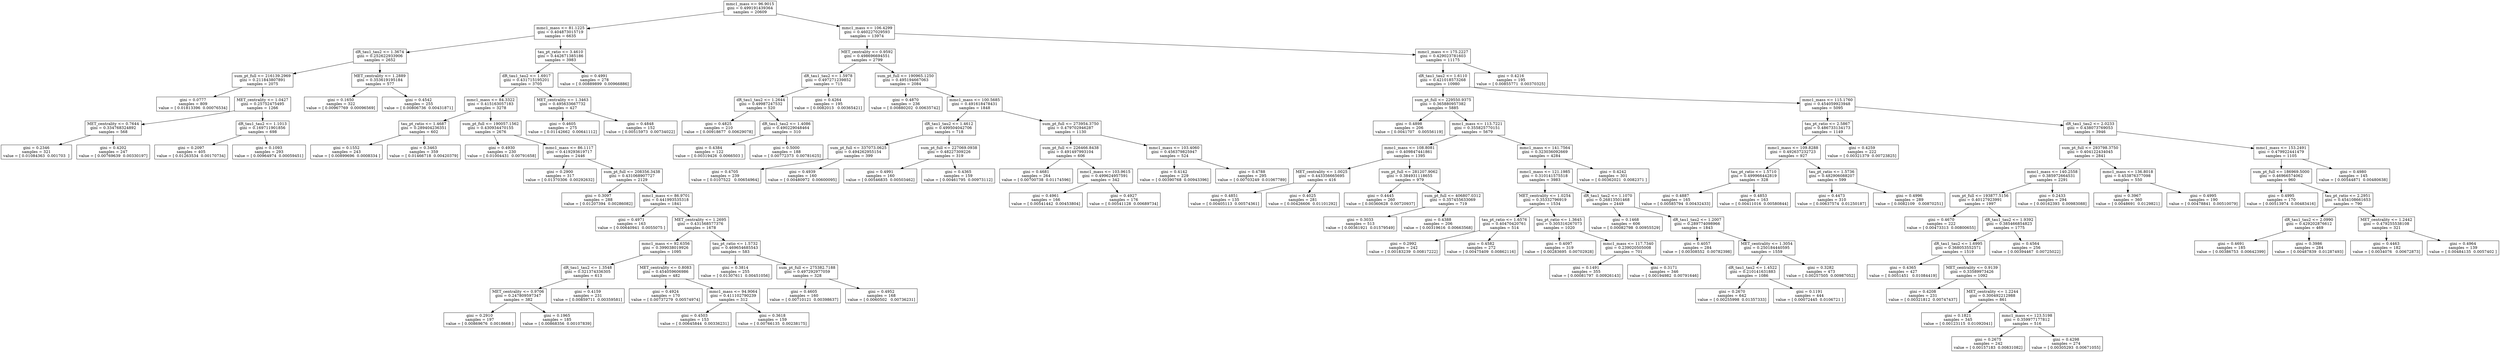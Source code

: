 digraph Tree {
0 [label="mmc1_mass <= 96.9015\ngini = 0.499191439364\nsamples = 20609", shape="box"] ;
1 [label="mmc1_mass <= 81.1225\ngini = 0.404873015719\nsamples = 6635", shape="box"] ;
0 -> 1 ;
2 [label="dR_tau1_tau2 <= 1.3674\ngini = 0.252622933906\nsamples = 2652", shape="box"] ;
1 -> 2 ;
3 [label="sum_pt_full <= 216139.2969\ngini = 0.211843807891\nsamples = 2075", shape="box"] ;
2 -> 3 ;
4 [label="gini = 0.0777\nsamples = 809\nvalue = [ 0.01813396  0.00076534]", shape="box"] ;
3 -> 4 ;
5 [label="MET_centrality <= 1.0427\ngini = 0.25752475495\nsamples = 1266", shape="box"] ;
3 -> 5 ;
6 [label="MET_centrality <= 0.7644\ngini = 0.334768324892\nsamples = 568", shape="box"] ;
5 -> 6 ;
7 [label="gini = 0.2346\nsamples = 321\nvalue = [ 0.01084363  0.001703  ]", shape="box"] ;
6 -> 7 ;
8 [label="gini = 0.4202\nsamples = 247\nvalue = [ 0.00769639  0.00330197]", shape="box"] ;
6 -> 8 ;
9 [label="dR_tau1_tau2 <= 1.1013\ngini = 0.169711901856\nsamples = 698", shape="box"] ;
5 -> 9 ;
10 [label="gini = 0.2097\nsamples = 405\nvalue = [ 0.01263534  0.00170734]", shape="box"] ;
9 -> 10 ;
11 [label="gini = 0.1093\nsamples = 293\nvalue = [ 0.00964974  0.00059451]", shape="box"] ;
9 -> 11 ;
12 [label="MET_centrality <= 1.2889\ngini = 0.353619195184\nsamples = 577", shape="box"] ;
2 -> 12 ;
13 [label="gini = 0.1650\nsamples = 322\nvalue = [ 0.00967769  0.00096569]", shape="box"] ;
12 -> 13 ;
14 [label="gini = 0.4542\nsamples = 255\nvalue = [ 0.00806736  0.00431871]", shape="box"] ;
12 -> 14 ;
15 [label="tau_pt_ratio <= 3.4610\ngini = 0.442671385186\nsamples = 3983", shape="box"] ;
1 -> 15 ;
16 [label="dR_tau1_tau2 <= 1.6917\ngini = 0.431715195201\nsamples = 3705", shape="box"] ;
15 -> 16 ;
17 [label="mmc1_mass <= 84.3322\ngini = 0.415163057183\nsamples = 3278", shape="box"] ;
16 -> 17 ;
18 [label="tau_pt_ratio <= 1.4687\ngini = 0.289404236351\nsamples = 602", shape="box"] ;
17 -> 18 ;
19 [label="gini = 0.1552\nsamples = 243\nvalue = [ 0.00899696  0.0008334 ]", shape="box"] ;
18 -> 19 ;
20 [label="gini = 0.3463\nsamples = 359\nvalue = [ 0.01466718  0.00420379]", shape="box"] ;
18 -> 20 ;
21 [label="sum_pt_full <= 190057.1562\ngini = 0.430934470155\nsamples = 2676", shape="box"] ;
17 -> 21 ;
22 [label="gini = 0.4930\nsamples = 230\nvalue = [ 0.01004431  0.00791658]", shape="box"] ;
21 -> 22 ;
23 [label="mmc1_mass <= 86.1117\ngini = 0.419293619717\nsamples = 2446", shape="box"] ;
21 -> 23 ;
24 [label="gini = 0.2900\nsamples = 317\nvalue = [ 0.01370306  0.00292632]", shape="box"] ;
23 -> 24 ;
25 [label="sum_pt_full <= 208356.3438\ngini = 0.431068907727\nsamples = 2129", shape="box"] ;
23 -> 25 ;
26 [label="gini = 0.3097\nsamples = 288\nvalue = [ 0.01207394  0.00286082]", shape="box"] ;
25 -> 26 ;
27 [label="mmc1_mass <= 86.9701\ngini = 0.441993535318\nsamples = 1841", shape="box"] ;
25 -> 27 ;
28 [label="gini = 0.4971\nsamples = 163\nvalue = [ 0.00640941  0.0055075 ]", shape="box"] ;
27 -> 28 ;
29 [label="MET_centrality <= 1.2695\ngini = 0.431568577376\nsamples = 1678", shape="box"] ;
27 -> 29 ;
30 [label="mmc1_mass <= 92.6356\ngini = 0.399038019926\nsamples = 1095", shape="box"] ;
29 -> 30 ;
31 [label="dR_tau1_tau2 <= 1.3548\ngini = 0.321374336305\nsamples = 613", shape="box"] ;
30 -> 31 ;
32 [label="MET_centrality <= 0.9706\ngini = 0.247809597347\nsamples = 382", shape="box"] ;
31 -> 32 ;
33 [label="gini = 0.2910\nsamples = 197\nvalue = [ 0.00869676  0.0018668 ]", shape="box"] ;
32 -> 33 ;
34 [label="gini = 0.1965\nsamples = 185\nvalue = [ 0.00868356  0.00107839]", shape="box"] ;
32 -> 34 ;
35 [label="gini = 0.4159\nsamples = 231\nvalue = [ 0.00859711  0.00359581]", shape="box"] ;
31 -> 35 ;
36 [label="MET_centrality <= 0.8083\ngini = 0.454059606986\nsamples = 482", shape="box"] ;
30 -> 36 ;
37 [label="gini = 0.4924\nsamples = 170\nvalue = [ 0.00737279  0.00574974]", shape="box"] ;
36 -> 37 ;
38 [label="mmc1_mass <= 94.9064\ngini = 0.411102790239\nsamples = 312", shape="box"] ;
36 -> 38 ;
39 [label="gini = 0.4503\nsamples = 153\nvalue = [ 0.00645844  0.00336231]", shape="box"] ;
38 -> 39 ;
40 [label="gini = 0.3618\nsamples = 159\nvalue = [ 0.00766135  0.00238175]", shape="box"] ;
38 -> 40 ;
41 [label="tau_pt_ratio <= 1.5732\ngini = 0.469654685543\nsamples = 583", shape="box"] ;
29 -> 41 ;
42 [label="gini = 0.3814\nsamples = 255\nvalue = [ 0.01307611  0.00451056]", shape="box"] ;
41 -> 42 ;
43 [label="sum_pt_full <= 275382.7188\ngini = 0.497292977059\nsamples = 328", shape="box"] ;
41 -> 43 ;
44 [label="gini = 0.4605\nsamples = 160\nvalue = [ 0.00710121  0.00398637]", shape="box"] ;
43 -> 44 ;
45 [label="gini = 0.4952\nsamples = 168\nvalue = [ 0.0060502   0.00736231]", shape="box"] ;
43 -> 45 ;
46 [label="MET_centrality <= 1.3463\ngini = 0.495633667732\nsamples = 427", shape="box"] ;
16 -> 46 ;
47 [label="gini = 0.4605\nsamples = 275\nvalue = [ 0.01142662  0.00641112]", shape="box"] ;
46 -> 47 ;
48 [label="gini = 0.4848\nsamples = 152\nvalue = [ 0.00515973  0.00734022]", shape="box"] ;
46 -> 48 ;
49 [label="gini = 0.4991\nsamples = 278\nvalue = [ 0.00889899  0.00966886]", shape="box"] ;
15 -> 49 ;
50 [label="mmc1_mass <= 106.4299\ngini = 0.460227029593\nsamples = 13974", shape="box"] ;
0 -> 50 ;
51 [label="MET_centrality <= 0.9592\ngini = 0.498696694551\nsamples = 2799", shape="box"] ;
50 -> 51 ;
52 [label="dR_tau1_tau2 <= 1.5978\ngini = 0.497271239852\nsamples = 715", shape="box"] ;
51 -> 52 ;
53 [label="dR_tau1_tau2 <= 1.2644\ngini = 0.49987247532\nsamples = 520", shape="box"] ;
52 -> 53 ;
54 [label="gini = 0.4825\nsamples = 210\nvalue = [ 0.00918677  0.00629078]", shape="box"] ;
53 -> 54 ;
55 [label="dR_tau1_tau2 <= 1.4086\ngini = 0.490229048464\nsamples = 310", shape="box"] ;
53 -> 55 ;
56 [label="gini = 0.4384\nsamples = 122\nvalue = [ 0.00319426  0.0066503 ]", shape="box"] ;
55 -> 56 ;
57 [label="gini = 0.5000\nsamples = 188\nvalue = [ 0.00772373  0.00781625]", shape="box"] ;
55 -> 57 ;
58 [label="gini = 0.4264\nsamples = 195\nvalue = [ 0.0082013   0.00365421]", shape="box"] ;
52 -> 58 ;
59 [label="sum_pt_full <= 190965.1250\ngini = 0.495194667063\nsamples = 2084", shape="box"] ;
51 -> 59 ;
60 [label="gini = 0.4870\nsamples = 236\nvalue = [ 0.00880202  0.00635742]", shape="box"] ;
59 -> 60 ;
61 [label="mmc1_mass <= 100.5685\ngini = 0.491618478431\nsamples = 1848", shape="box"] ;
59 -> 61 ;
62 [label="dR_tau1_tau2 <= 1.4612\ngini = 0.499504042706\nsamples = 718", shape="box"] ;
61 -> 62 ;
63 [label="sum_pt_full <= 337073.0625\ngini = 0.494262955154\nsamples = 399", shape="box"] ;
62 -> 63 ;
64 [label="gini = 0.4705\nsamples = 239\nvalue = [ 0.0107522   0.00654964]", shape="box"] ;
63 -> 64 ;
65 [label="gini = 0.4939\nsamples = 160\nvalue = [ 0.00480972  0.00600095]", shape="box"] ;
63 -> 65 ;
66 [label="sum_pt_full <= 227069.0938\ngini = 0.48227309226\nsamples = 319", shape="box"] ;
62 -> 66 ;
67 [label="gini = 0.4991\nsamples = 160\nvalue = [ 0.00546835  0.00503462]", shape="box"] ;
66 -> 67 ;
68 [label="gini = 0.4365\nsamples = 159\nvalue = [ 0.00461795  0.00973112]", shape="box"] ;
66 -> 68 ;
69 [label="sum_pt_full <= 273954.3750\ngini = 0.479702946287\nsamples = 1130", shape="box"] ;
61 -> 69 ;
70 [label="sum_pt_full <= 226466.8438\ngini = 0.491497993104\nsamples = 606", shape="box"] ;
69 -> 70 ;
71 [label="gini = 0.4681\nsamples = 264\nvalue = [ 0.00700738  0.01174596]", shape="box"] ;
70 -> 71 ;
72 [label="mmc1_mass <= 103.9615\ngini = 0.499624957591\nsamples = 342", shape="box"] ;
70 -> 72 ;
73 [label="gini = 0.4961\nsamples = 166\nvalue = [ 0.00541442  0.00453804]", shape="box"] ;
72 -> 73 ;
74 [label="gini = 0.4927\nsamples = 176\nvalue = [ 0.00541128  0.00689734]", shape="box"] ;
72 -> 74 ;
75 [label="mmc1_mass <= 103.4060\ngini = 0.456379825947\nsamples = 524", shape="box"] ;
69 -> 75 ;
76 [label="gini = 0.4142\nsamples = 229\nvalue = [ 0.00390768  0.00943396]", shape="box"] ;
75 -> 76 ;
77 [label="gini = 0.4788\nsamples = 295\nvalue = [ 0.00703249  0.01067789]", shape="box"] ;
75 -> 77 ;
78 [label="mmc1_mass <= 175.2227\ngini = 0.429023781603\nsamples = 11175", shape="box"] ;
50 -> 78 ;
79 [label="dR_tau1_tau2 <= 1.6110\ngini = 0.421018573268\nsamples = 10980", shape="box"] ;
78 -> 79 ;
80 [label="sum_pt_full <= 229550.9375\ngini = 0.365880957382\nsamples = 5885", shape="box"] ;
79 -> 80 ;
81 [label="gini = 0.4898\nsamples = 206\nvalue = [ 0.0041707   0.00556119]", shape="box"] ;
80 -> 81 ;
82 [label="mmc1_mass <= 113.7221\ngini = 0.355825770151\nsamples = 5679", shape="box"] ;
80 -> 82 ;
83 [label="mmc1_mass <= 108.8081\ngini = 0.409847441861\nsamples = 1395", shape="box"] ;
82 -> 83 ;
84 [label="MET_centrality <= 1.0025\ngini = 0.443356665695\nsamples = 416", shape="box"] ;
83 -> 84 ;
85 [label="gini = 0.4851\nsamples = 135\nvalue = [ 0.00405113  0.00574361]", shape="box"] ;
84 -> 85 ;
86 [label="gini = 0.4025\nsamples = 281\nvalue = [ 0.00426606  0.01101292]", shape="box"] ;
84 -> 86 ;
87 [label="sum_pt_full <= 281207.9062\ngini = 0.384931118655\nsamples = 979", shape="box"] ;
83 -> 87 ;
88 [label="gini = 0.4445\nsamples = 260\nvalue = [ 0.00360628  0.00720937]", shape="box"] ;
87 -> 88 ;
89 [label="sum_pt_full <= 406807.0312\ngini = 0.357455633069\nsamples = 719", shape="box"] ;
87 -> 89 ;
90 [label="gini = 0.3033\nsamples = 513\nvalue = [ 0.00361921  0.01579549]", shape="box"] ;
89 -> 90 ;
91 [label="gini = 0.4388\nsamples = 206\nvalue = [ 0.00319616  0.00663568]", shape="box"] ;
89 -> 91 ;
92 [label="mmc1_mass <= 141.7564\ngini = 0.323036092669\nsamples = 4284", shape="box"] ;
82 -> 92 ;
93 [label="mmc1_mass <= 121.1985\ngini = 0.310141575518\nsamples = 3983", shape="box"] ;
92 -> 93 ;
94 [label="MET_centrality <= 1.0254\ngini = 0.35332796919\nsamples = 1534", shape="box"] ;
93 -> 94 ;
95 [label="tau_pt_ratio <= 1.6576\ngini = 0.40470420761\nsamples = 514", shape="box"] ;
94 -> 95 ;
96 [label="gini = 0.2992\nsamples = 242\nvalue = [ 0.00183239  0.00817222]", shape="box"] ;
95 -> 96 ;
97 [label="gini = 0.4582\nsamples = 272\nvalue = [ 0.00475409  0.00862116]", shape="box"] ;
95 -> 97 ;
98 [label="tau_pt_ratio <= 1.3645\ngini = 0.305316267073\nsamples = 1020", shape="box"] ;
94 -> 98 ;
99 [label="gini = 0.4097\nsamples = 319\nvalue = [ 0.00283695  0.00702928]", shape="box"] ;
98 -> 99 ;
100 [label="mmc1_mass <= 117.7340\ngini = 0.239020505008\nsamples = 701", shape="box"] ;
98 -> 100 ;
101 [label="gini = 0.1491\nsamples = 355\nvalue = [ 0.00081797  0.00926143]", shape="box"] ;
100 -> 101 ;
102 [label="gini = 0.3171\nsamples = 346\nvalue = [ 0.00194982  0.00791646]", shape="box"] ;
100 -> 102 ;
103 [label="dR_tau1_tau2 <= 1.1070\ngini = 0.26813501468\nsamples = 2449", shape="box"] ;
93 -> 103 ;
104 [label="gini = 0.1468\nsamples = 606\nvalue = [ 0.00082798  0.00955529]", shape="box"] ;
103 -> 104 ;
105 [label="dR_tau1_tau2 <= 1.2007\ngini = 0.289774098966\nsamples = 1843", shape="box"] ;
103 -> 105 ;
106 [label="gini = 0.4057\nsamples = 284\nvalue = [ 0.00308552  0.00782398]", shape="box"] ;
105 -> 106 ;
107 [label="MET_centrality <= 1.3054\ngini = 0.250184440595\nsamples = 1559", shape="box"] ;
105 -> 107 ;
108 [label="dR_tau1_tau2 <= 1.4522\ngini = 0.210141631883\nsamples = 1086", shape="box"] ;
107 -> 108 ;
109 [label="gini = 0.2670\nsamples = 642\nvalue = [ 0.00255998  0.01357333]", shape="box"] ;
108 -> 109 ;
110 [label="gini = 0.1191\nsamples = 444\nvalue = [ 0.00072445  0.0106721 ]", shape="box"] ;
108 -> 110 ;
111 [label="gini = 0.3282\nsamples = 473\nvalue = [ 0.00257505  0.00987052]", shape="box"] ;
107 -> 111 ;
112 [label="gini = 0.4242\nsamples = 301\nvalue = [ 0.00362021  0.0082371 ]", shape="box"] ;
92 -> 112 ;
113 [label="mmc1_mass <= 115.1760\ngini = 0.454059923948\nsamples = 5095", shape="box"] ;
79 -> 113 ;
114 [label="tau_pt_ratio <= 2.5867\ngini = 0.486733134173\nsamples = 1149", shape="box"] ;
113 -> 114 ;
115 [label="mmc1_mass <= 109.8288\ngini = 0.492637232723\nsamples = 927", shape="box"] ;
114 -> 115 ;
116 [label="tau_pt_ratio <= 1.5710\ngini = 0.499966442819\nsamples = 328", shape="box"] ;
115 -> 116 ;
117 [label="gini = 0.4887\nsamples = 165\nvalue = [ 0.00585794  0.00432433]", shape="box"] ;
116 -> 117 ;
118 [label="gini = 0.4853\nsamples = 163\nvalue = [ 0.00411016  0.00580844]", shape="box"] ;
116 -> 118 ;
119 [label="tau_pt_ratio <= 1.5736\ngini = 0.482906088207\nsamples = 599", shape="box"] ;
115 -> 119 ;
120 [label="gini = 0.4473\nsamples = 310\nvalue = [ 0.00637574  0.01250187]", shape="box"] ;
119 -> 120 ;
121 [label="gini = 0.4996\nsamples = 289\nvalue = [ 0.0082109   0.00870251]", shape="box"] ;
119 -> 121 ;
122 [label="gini = 0.4259\nsamples = 222\nvalue = [ 0.00321379  0.00723825]", shape="box"] ;
114 -> 122 ;
123 [label="dR_tau1_tau2 <= 2.0233\ngini = 0.438073769053\nsamples = 3946", shape="box"] ;
113 -> 123 ;
124 [label="sum_pt_full <= 293798.3750\ngini = 0.404122434045\nsamples = 2841", shape="box"] ;
123 -> 124 ;
125 [label="mmc1_mass <= 140.2558\ngini = 0.385972664531\nsamples = 2291", shape="box"] ;
124 -> 125 ;
126 [label="sum_pt_full <= 193877.5156\ngini = 0.40127923991\nsamples = 1997", shape="box"] ;
125 -> 126 ;
127 [label="gini = 0.4670\nsamples = 222\nvalue = [ 0.00473313  0.00800655]", shape="box"] ;
126 -> 127 ;
128 [label="dR_tau1_tau2 <= 1.9392\ngini = 0.385466854823\nsamples = 1775", shape="box"] ;
126 -> 128 ;
129 [label="dR_tau1_tau2 <= 1.6995\ngini = 0.368053552571\nsamples = 1519", shape="box"] ;
128 -> 129 ;
130 [label="gini = 0.4365\nsamples = 427\nvalue = [ 0.0051451   0.01084419]", shape="box"] ;
129 -> 130 ;
131 [label="MET_centrality <= 0.9139\ngini = 0.33589973426\nsamples = 1092", shape="box"] ;
129 -> 131 ;
132 [label="gini = 0.4208\nsamples = 231\nvalue = [ 0.00321812  0.00747437]", shape="box"] ;
131 -> 132 ;
133 [label="MET_centrality <= 1.2244\ngini = 0.300492212988\nsamples = 861", shape="box"] ;
131 -> 133 ;
134 [label="gini = 0.1821\nsamples = 345\nvalue = [ 0.00123115  0.01092041]", shape="box"] ;
133 -> 134 ;
135 [label="mmc1_mass <= 123.5198\ngini = 0.359977177812\nsamples = 516", shape="box"] ;
133 -> 135 ;
136 [label="gini = 0.2675\nsamples = 242\nvalue = [ 0.00157183  0.00831082]", shape="box"] ;
135 -> 136 ;
137 [label="gini = 0.4298\nsamples = 274\nvalue = [ 0.00305293  0.00671055]", shape="box"] ;
135 -> 137 ;
138 [label="gini = 0.4564\nsamples = 256\nvalue = [ 0.00394467  0.00725022]", shape="box"] ;
128 -> 138 ;
139 [label="gini = 0.2433\nsamples = 294\nvalue = [ 0.00162393  0.00983088]", shape="box"] ;
125 -> 139 ;
140 [label="mmc1_mass <= 136.8018\ngini = 0.453876377098\nsamples = 550", shape="box"] ;
124 -> 140 ;
141 [label="gini = 0.3967\nsamples = 360\nvalue = [ 0.0048691  0.0129821]", shape="box"] ;
140 -> 141 ;
142 [label="gini = 0.4995\nsamples = 190\nvalue = [ 0.00478841  0.00510079]", shape="box"] ;
140 -> 142 ;
143 [label="mmc1_mass <= 153.2491\ngini = 0.479922441479\nsamples = 1105", shape="box"] ;
123 -> 143 ;
144 [label="sum_pt_full <= 186969.5000\ngini = 0.46966574062\nsamples = 960", shape="box"] ;
143 -> 144 ;
145 [label="gini = 0.4995\nsamples = 170\nvalue = [ 0.00513974  0.00483416]", shape="box"] ;
144 -> 145 ;
146 [label="tau_pt_ratio <= 2.2951\ngini = 0.454108661653\nsamples = 790", shape="box"] ;
144 -> 146 ;
147 [label="dR_tau1_tau2 <= 2.0990\ngini = 0.429202876612\nsamples = 469", shape="box"] ;
146 -> 147 ;
148 [label="gini = 0.4691\nsamples = 185\nvalue = [ 0.00386753  0.00642399]", shape="box"] ;
147 -> 148 ;
149 [label="gini = 0.3986\nsamples = 284\nvalue = [ 0.00487839  0.01287493]", shape="box"] ;
147 -> 149 ;
150 [label="MET_centrality <= 1.2442\ngini = 0.479255538108\nsamples = 321", shape="box"] ;
146 -> 150 ;
151 [label="gini = 0.4463\nsamples = 182\nvalue = [ 0.0034076   0.00672873]", shape="box"] ;
150 -> 151 ;
152 [label="gini = 0.4964\nsamples = 139\nvalue = [ 0.00484135  0.0057402 ]", shape="box"] ;
150 -> 152 ;
153 [label="gini = 0.4980\nsamples = 145\nvalue = [ 0.00544871  0.00480638]", shape="box"] ;
143 -> 153 ;
154 [label="gini = 0.4216\nsamples = 195\nvalue = [ 0.00855771  0.00370325]", shape="box"] ;
78 -> 154 ;
}